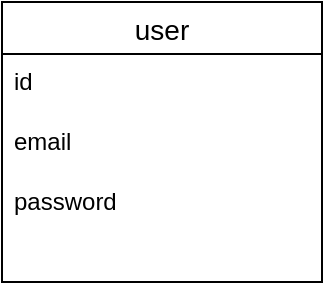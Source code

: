 <mxfile version="16.2.4" type="github">
  <diagram id="fG9jHAQZoDYyeZS_SEOq" name="Page-1">
    <mxGraphModel dx="1422" dy="794" grid="1" gridSize="10" guides="1" tooltips="1" connect="1" arrows="1" fold="1" page="1" pageScale="1" pageWidth="827" pageHeight="1169" math="0" shadow="0">
      <root>
        <mxCell id="0" />
        <mxCell id="1" parent="0" />
        <mxCell id="dzww-tczxn1_F9MEseBU-1" value="user" style="swimlane;fontStyle=0;childLayout=stackLayout;horizontal=1;startSize=26;horizontalStack=0;resizeParent=1;resizeParentMax=0;resizeLast=0;collapsible=1;marginBottom=0;align=center;fontSize=14;" vertex="1" parent="1">
          <mxGeometry x="40" y="290" width="160" height="140" as="geometry" />
        </mxCell>
        <mxCell id="dzww-tczxn1_F9MEseBU-2" value="id" style="text;strokeColor=none;fillColor=none;spacingLeft=4;spacingRight=4;overflow=hidden;rotatable=0;points=[[0,0.5],[1,0.5]];portConstraint=eastwest;fontSize=12;" vertex="1" parent="dzww-tczxn1_F9MEseBU-1">
          <mxGeometry y="26" width="160" height="30" as="geometry" />
        </mxCell>
        <mxCell id="dzww-tczxn1_F9MEseBU-3" value="email" style="text;strokeColor=none;fillColor=none;spacingLeft=4;spacingRight=4;overflow=hidden;rotatable=0;points=[[0,0.5],[1,0.5]];portConstraint=eastwest;fontSize=12;" vertex="1" parent="dzww-tczxn1_F9MEseBU-1">
          <mxGeometry y="56" width="160" height="30" as="geometry" />
        </mxCell>
        <mxCell id="dzww-tczxn1_F9MEseBU-4" value="password" style="text;strokeColor=none;fillColor=none;spacingLeft=4;spacingRight=4;overflow=hidden;rotatable=0;points=[[0,0.5],[1,0.5]];portConstraint=eastwest;fontSize=12;" vertex="1" parent="dzww-tczxn1_F9MEseBU-1">
          <mxGeometry y="86" width="160" height="54" as="geometry" />
        </mxCell>
      </root>
    </mxGraphModel>
  </diagram>
</mxfile>
